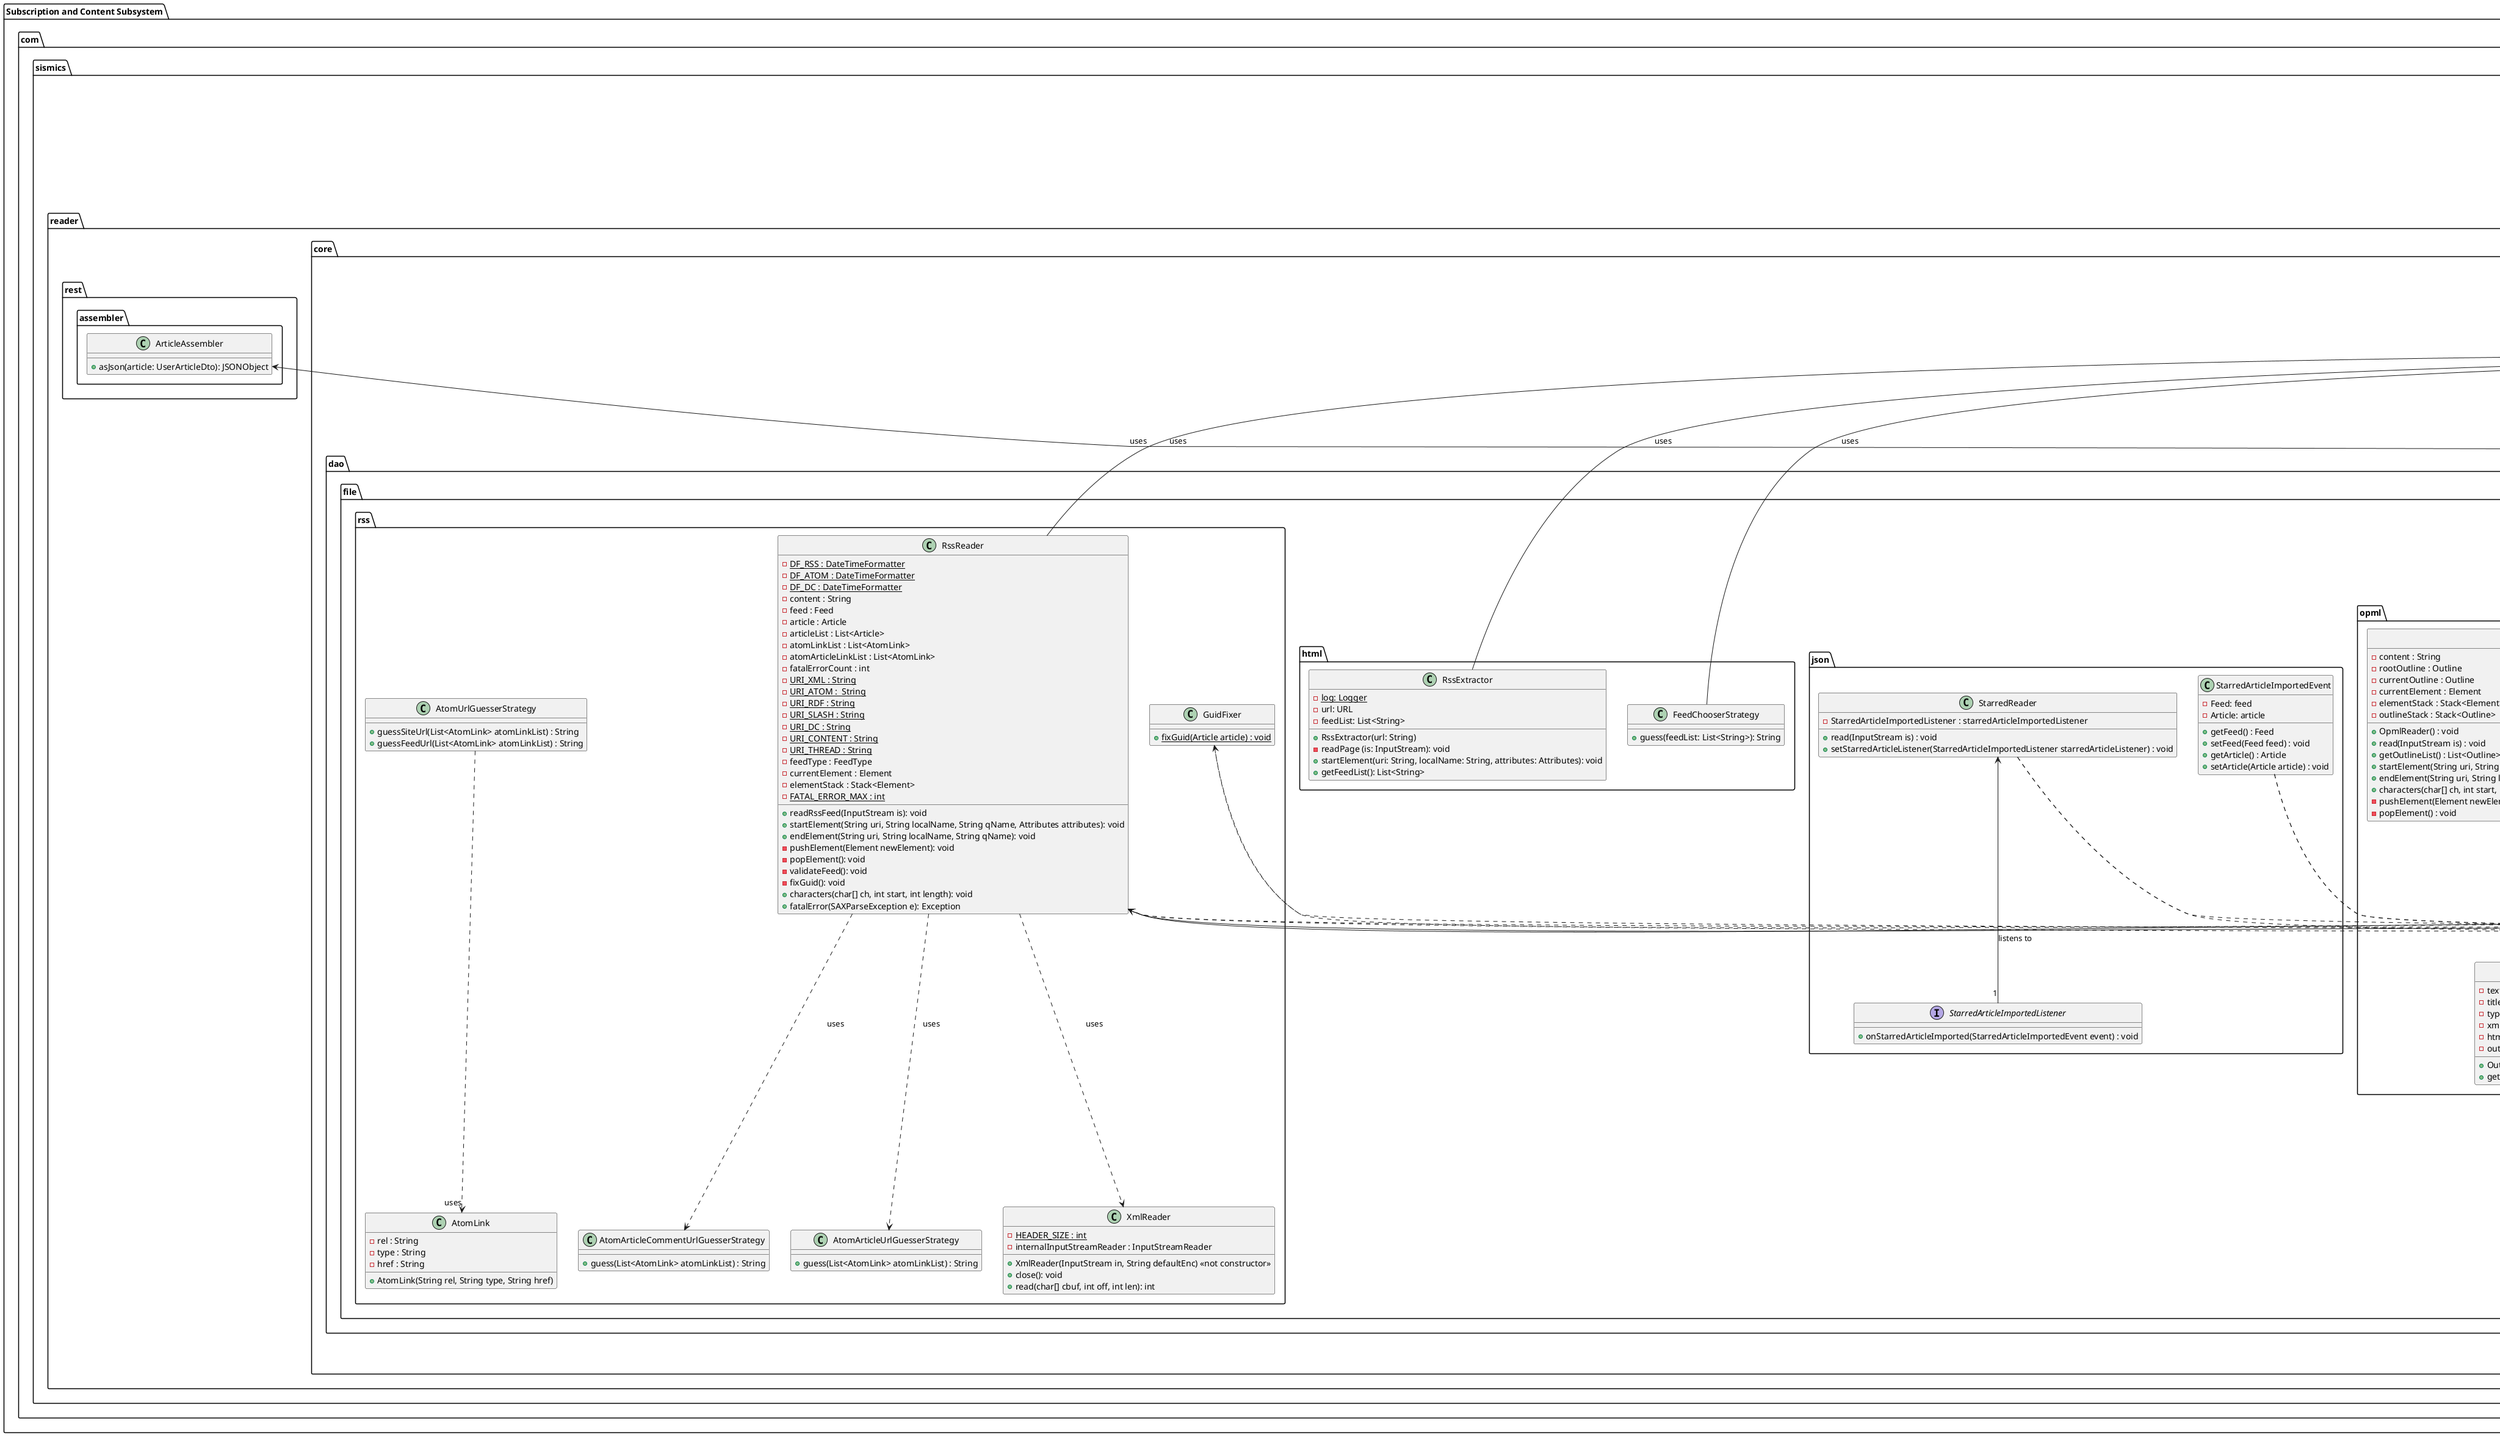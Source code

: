 @startuml Subscription_And_Content_Subscription

package "Subscription and Content Subsystem" {
    package "com.sismics.reader.core.dao.jpa.dto"{
        class FeedDto {
            - String id
            - String rssUrl
        }
        class FeedSubscriptionDto {
            - id : String
            - feedSubscriptionTitle : String
            - feedTitle : String
            - userId : String
            - feedId : String
            - feedRssUrl : String
            - feedUrl : String
            - feedDescription : String
            - unreadUserArticleCount : int
            - synchronizationFailCount : int
            - createDate : Date
            - categoryId : String
            - categoryParentId : String
            - categoryName : String
            - categoryFolded : boolean
        }
        ' class JobDto {
        '     - String id
        '     - String name
        '     - String userId
        '     - Long createTimestamp
        '     - Long startTimestamp
        '     - Long endTimestamp
        ' }
        ' class JobEventDto {
        '     - id : String
        '     - name : String
        '     - value : String
        ' }

        class UserArticleDto {
            - id : String
            - readTimestamp : Long
            - starTimestamp : Long
            - feedTitle : String
            - feedSubscriptionId : String
            - feedSubscriptionTitle : String
            - articleId : String
            - articleUrl : String
            - articleGuid : String
            - articleTitle : String
            - articleCreator : String
            - articleDescription : String
            - articleCommentUrl : String
            - articleCommentCount : Integer
            - articleEnclosureUrl : String
            - articleEnclosureLength : Integer
            - articleEnclosureType : String
            - articlePublicationTimestamp : Long

        }
        class ArticleDto {
            - id : String
            - url : String
            - guid : String
            - title : String
            - creator : String
            - description : String
            - commentUrl : String
            - commentCount : int
            - enclosureUrl : String
            - nclosureCount : int
            - enclosureType : String
            - publicationDate : Date
            - createDate : Date
            - feedId : String
        }
    }
    ' package com.sismics.reader.core.dao.file.json {
    '     class Feed {
    '         - String url
    '         - String baseUri
    '         - String language
    '     }
    ' }
        package com.sismics.reader.core.dao.file.opml {
            ' class OpmlFlattener {
            '     + {static} flatten(List<Outline> outlineList) : Map<String, List<Outline>>
            '     - {static} flatten(List<Outline> outlineTree, Map<String, List<Outline>> outlineMap, String prefix) : void
            '     - {static} getPrefix(Outline outline, String prefix) : String
            ' }
            class OpmlReader{
                - content : String
                - rootOutline : Outline
                - currentOutline : Outline
                ' - Element { UNKNOWN, OPML, BODY, OUTLINE } : enum
                - currentElement : Element
                - elementStack : Stack<Element>
                - outlineStack : Stack<Outline>
                + OpmlReader() : void
                + read(InputStream is) : void
                + getOutlineList() : List<Outline>
                + startElement(String uri, String localName, String qName, Attributes attributes) : void
                + endElement(String uri, String localName, String qName) : void
                + characters(char[] ch, int start, int length) : void
                - pushElement(Element newElement) : void
                - popElement() : void
            }
            class Outline {
                - text : String
                - title : String
                - type : String
                - xmlUrl : String
                - htmlUrl : String
                - outlineList : List<Outline>
                + Outline() : void
                + getOutlineList() : List<Outline>
            }
        }
        package com.sismics.reader.core.dao.file.json{
            interface StarredArticleImportedListener {
                + onStarredArticleImported(StarredArticleImportedEvent event) : void
            }
        }
        package com.sismics.reader.core.dao.file.json{
            class StarredReader {
                ' - {static}  log : Logger for implementation not needed for the subsysytem
                - StarredArticleImportedListener : starredArticleImportedListener
                + read(InputStream is) : void
                + setStarredArticleListener(StarredArticleImportedListener starredArticleListener) : void
            }
        }
        package com.sismics.reader.core.dao.file.json{
            class StarredArticleImportedEvent {
                - Feed: feed
                - Article: article
                + getFeed() : Feed
                + setFeed(Feed feed) : void
                + getArticle() : Article
                + setArticle(Article article) : void
            }
        }
    package com.sismics.reader.core.model.jpa{
        class Article {
            - String guid
            - String url
            - String title
            - String description
            - String enclosureUrl
            - Integer enclosureLength
            - String enclosureType
            + String getGuid()
            + void setGuid(String guid)
            + String getUrl()
            + String getTitle()
            + String getDescription()
        }
    }
    package "com.sismics.reader.core.service" {
        class FeedService {
            + synchronizeAllFeeds(): void
            + synchronize(url: String): Feed
            + startUp(): void
            + shutDown(): void
            + runOneIteration(): void
            - parseFeedOrPage(url: String): RssReader
            - completeArticleList(articleList: List): void
            # scheduler(): Scheduler
        }
    }
    package com.sismics.reader.core.dao.file.rss {
        class AtomArticleCommentUrlGuesserStrategy {
            + guess(List<AtomLink> atomLinkList) : String
        }
        class AtomLink {
            - rel : String
            - type : String
            - href : String
            + AtomLink(String rel, String type, String href)
        }
        class AtomArticleUrlGuesserStrategy {
            + guess(List<AtomLink> atomLinkList) : String
        }
        ' Atomlink class is not shown in diagram as it has only getter and setter methods which are required essentially user defined data types.
        class AtomUrlGuesserStrategy {
            + guessSiteUrl(List<AtomLink> atomLinkList) : String
            + guessFeedUrl(List<AtomLink> atomLinkList) : String
        }
        class GuidFixer {
            + {static} fixGuid(Article article) : void
        }
        GuidFixer ...> Article : uses
        class RssReader{
            ' - {static} log : Logger
            - {static} DF_RSS : DateTimeFormatter
            - {static} DF_ATOM : DateTimeFormatter
            - {static} DF_DC : DateTimeFormatter
            - content : String
            - feed : Feed
            - article : Article
            - articleList : List<Article>
            - atomLinkList : List<AtomLink>
            - atomArticleLinkList : List<AtomLink>
            - fatalErrorCount : int
            - {static}  URI_XML : String
            - {static}  URI_ATOM :  String
            - {static}  URI_RDF : String
            - {static}  URI_SLASH : String
            - {static}  URI_DC : String
            - {static}  URI_CONTENT : String
            - {static}  URI_THREAD : String
            - feedType : FeedType
            - currentElement : Element
            - elementStack : Stack<Element>
            - {static} FATAL_ERROR_MAX : int
            + readRssFeed(InputStream is): void
            + startElement(String uri, String localName, String qName, Attributes attributes): void
            + endElement(String uri, String localName, String qName): void
            - pushElement(Element newElement): void
            - popElement(): void
            - validateFeed(): void
            - fixGuid(): void
            + characters(char[] ch, int start, int length): void
            + fatalError(SAXParseException e): Exception
            'should I include this?
        }
        class XmlReader {
            - {static} HEADER_SIZE : int
            - internalInputStreamReader : InputStreamReader
            + XmlReader(InputStream in, String defaultEnc) <<not constructor>>
            + close(): void
            + read(char[] cbuf, int off, int len): int
        }
        ' class ReaderStandardAnalyzer {
        '     + {static} int DEFAULT_MAX_TOKEN_LENGTH = 255
        '     - int maxTokenLength
        '     + {static} CharArraySet STOP_WORDS_SET
        '     + ReaderStandardAnalyzer(Version matchVersion, CharArraySet stopWords)
        '     + ReaderStandardAnalyzer(Version matchVersion)
        '     + ReaderStandardAnalyzer(Version matchVersion, Reader stopwords) throws IOException
        '     + setMaxTokenLength(int length): void
        '     + getMaxTokenLength(): int
        '     + createComponents(String fieldName, Reader reader): TokenStreamComponents
        '     + initReader(String fieldName, Reader reader): Reader
        ' }

    }
    package "com.sismics.reader.resource" {
        class SubscriptionResource {
            + list(unread: boolean): Response
            + get(id: String, unread: boolean, limit: Integer, afterArticle: String): Response
            + add(url: String, title: String): Response
            + update(id: String, title: String, categoryId: String, order: Integer): Response
            + delete(id: String): Response
            + importFile(fileBodyPart: FormDataBodyPart): Response
            + export(): Response
            + favicon(id: String): Response
        }
        class ArticleResource {
            + read(id: String): Response
            + readMultiple(idList: List<String>): Response
            + unread(id: String): Response
            + unreadMultiple(idList: List<String>): Response
        }

        class AllResource {
            + get(unread: boolean, limit: Integer, afterArticle: String): Response
            + read(): Response
        }
    }

    package "com.sismics.reader.rest.assembler" {
        class ArticleAssembler {
            + asJson(article: UserArticleDto): JSONObject
        }
    }

    package com.sismics.reader.core.dao.file.html{

        ' RssExtractor.java
        class RssExtractor{
            - {static} log: Logger
            - url: URL
            - feedList: List<String>
            + RssExtractor(url: String)
            - readPage (is: InputStream): void
            + startElement(uri: String, localName: String, attributes: Attributes): void
            + getFeedList(): List<String>
        }

        ' FeedChooserStrategy.java
        class FeedChooserStrategy{
            + guess(feedList: List<String>): String
        }

    }
    StarredReader ...> com.sismics.reader.core.model.jpa.Feed : feed
    StarredReader ...> com.sismics.reader.core.model.jpa.Article : article
    StarredReader <-- "1" StarredArticleImportedListener : listens to
    StarredArticleImportedEvent ...> com.sismics.reader.core.model.jpa.Feed : uses
    StarredArticleImportedEvent ...> com.sismics.reader.core.model.jpa.Article : uses
    AtomUrlGuesserStrategy ...> "uses" AtomLink
    RssReader ...> com.sismics.reader.core.model.jpa.Feed : uses
    RssReader ...> com.sismics.reader.core.model.jpa.Article : uses
    RssReader ...> com.sismics.reader.core.dao.file.rss.XmlReader : uses
    RssReader ...> com.sismics.reader.core.dao.file.rss.AtomArticleCommentUrlGuesserStrategy : uses
    RssReader ...> com.sismics.reader.core.dao.file.rss.AtomArticleUrlGuesserStrategy : uses
    SubscriptionResource -up-|> com.sismics.util.jpa.BaseDao 
    ArticleResource -up-|> com.sismics.util.jpa.BaseDao
    ArticleAssembler <-- com.sismics.reader.core.dao.jpa.dto.UserArticleDto : uses
    AllResource -up-|> com.sismics.util.jpa.BaseDao
    AllResource <-- com.sismics.reader.core.dao.jpa.FeedSubscriptionDao : uses
    AllResource <-- com.sismics.reader.core.dao.jpa.UserArticleDao : uses
    AllResource <-- com.sismics.reader.core.dao.jpa.criteria.FeedSubscriptionCriteria : uses
    AllResource <-- com.sismics.reader.core.dao.jpa.criteria.UserArticleCriteria : uses
    AllResource <-- com.sismics.reader.core.dao.jpa.dto.FeedSubscriptionDto : uses
    AllResource <-- com.sismics.reader.core.dao.jpa.dto.UserArticleDto : uses
    FeedService <-- com.sismics.reader.core.dao.file.html.FeedChooserStrategy : uses
    FeedService <-- com.sismics.reader.core.dao.file.html.RssExtractor : uses
    FeedService <-- com.sismics.reader.core.dao.file.rss.RssReader : uses
    FeedService <-- com.sismics.reader.core.dao.jpa.criteria.ArticleCriteria : uses
    FeedService <-- com.sismics.reader.core.dao.jpa.criteria.FeedCriteria : uses
    FeedService <-- com.sismics.reader.core.dao.jpa.criteria.FeedSubscriptionCriteria : uses
    FeedService <-- com.sismics.reader.core.dao.jpa.criteria.UserArticleCriteria : uses
    FeedService <-- com.sismics.reader.core.dao.jpa.dto.ArticleDto : uses
    FeedService <-- com.sismics.reader.core.dao.jpa.dto.FeedDto : uses
    FeedService <-- com.sismics.reader.core.dao.jpa.dto.FeedSubscriptionDto : uses
    FeedService <-- com.sismics.reader.core.dao.jpa.dto.UserArticleDto : uses
    RssReader <-left- com.sismics.reader.core.model.jpa.Article : uses
    RssReader <-left- com.sismics.reader.core.model.jpa.Feed : uses
    GuidFixer <.. com.sismics.reader.core.model.jpa.Article : uses
    OpmlReader ..> com.sismics.reader.core.dao.file.opml.Outline : uses
    ' OpmlReader --|> DefaultHandler
    ' RssReader --|> DefaultHandler
    ' RssExtractor --|> DefaultHandler
}

@enduml
